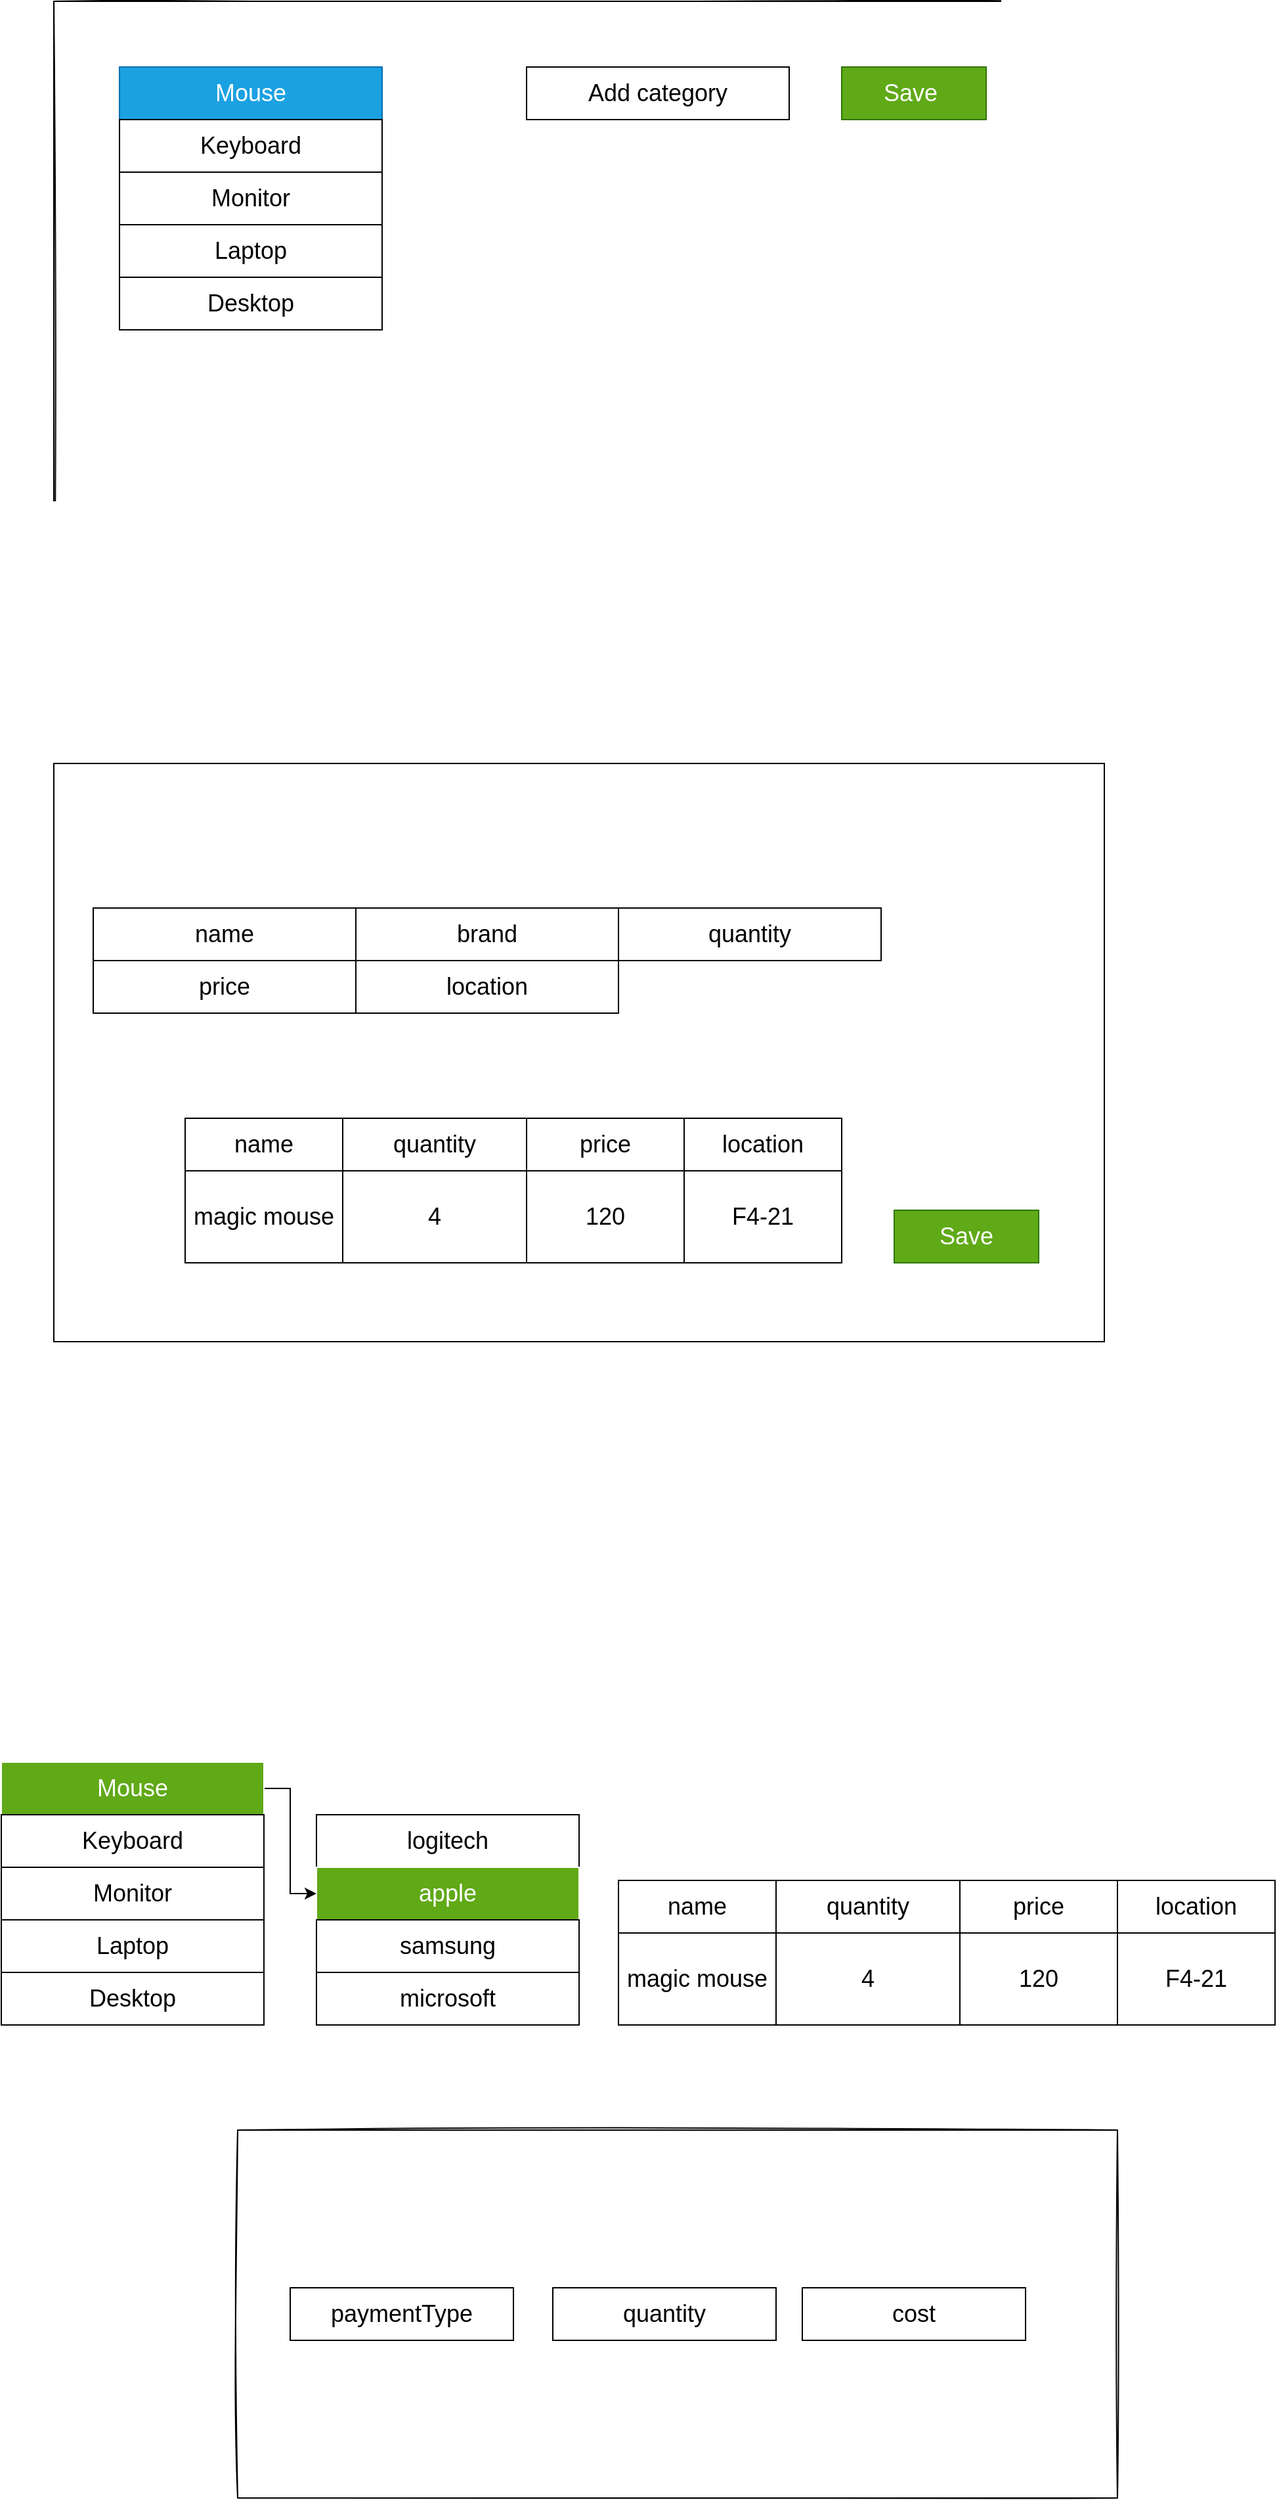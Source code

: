 <mxfile pages="2">
    <diagram id="a7mmYTxC5d87JoJj9rpy" name="Page-1">
        <mxGraphModel dx="1778" dy="1504" grid="1" gridSize="10" guides="1" tooltips="1" connect="1" arrows="1" fold="1" page="0" pageScale="1" pageWidth="850" pageHeight="1100" math="0" shadow="0">
            <root>
                <mxCell id="-1W4qPaMkkJz1EbxG2FB-0"/>
                <mxCell id="-1W4qPaMkkJz1EbxG2FB-1" parent="-1W4qPaMkkJz1EbxG2FB-0"/>
                <mxCell id="G8z4CCHTlaPzUtSR3vQa-8" value="&lt;span style=&quot;color: rgba(0 , 0 , 0 , 0) ; font-family: monospace ; font-size: 0px&quot;&gt;ww&lt;/span&gt;" style="rounded=0;whiteSpace=wrap;html=1;fontSize=18;sketch=1;" parent="-1W4qPaMkkJz1EbxG2FB-1" vertex="1">
                    <mxGeometry x="-280" y="-700" width="800" height="500" as="geometry"/>
                </mxCell>
                <mxCell id="G8z4CCHTlaPzUtSR3vQa-10" value="&lt;font style=&quot;font-size: 18px&quot;&gt;Add category&lt;/font&gt;" style="rounded=0;whiteSpace=wrap;html=1;" parent="-1W4qPaMkkJz1EbxG2FB-1" vertex="1">
                    <mxGeometry x="80" y="-650" width="200" height="40" as="geometry"/>
                </mxCell>
                <mxCell id="G8z4CCHTlaPzUtSR3vQa-11" value="&lt;font style=&quot;font-size: 18px&quot;&gt;Save&amp;nbsp;&lt;/font&gt;" style="rounded=0;whiteSpace=wrap;html=1;fillColor=#60a917;fontColor=#ffffff;strokeColor=#2D7600;" parent="-1W4qPaMkkJz1EbxG2FB-1" vertex="1">
                    <mxGeometry x="320" y="-650" width="110" height="40" as="geometry"/>
                </mxCell>
                <mxCell id="G8z4CCHTlaPzUtSR3vQa-12" value="&lt;span style=&quot;font-size: 18px&quot;&gt;Mouse&lt;/span&gt;" style="rounded=0;whiteSpace=wrap;html=1;fillColor=#1ba1e2;fontColor=#ffffff;strokeColor=#006EAF;" parent="-1W4qPaMkkJz1EbxG2FB-1" vertex="1">
                    <mxGeometry x="-230" y="-650" width="200" height="40" as="geometry"/>
                </mxCell>
                <mxCell id="G8z4CCHTlaPzUtSR3vQa-13" value="&lt;span style=&quot;font-size: 18px&quot;&gt;Keyboard&lt;/span&gt;" style="rounded=0;whiteSpace=wrap;html=1;" parent="-1W4qPaMkkJz1EbxG2FB-1" vertex="1">
                    <mxGeometry x="-230" y="-610" width="200" height="40" as="geometry"/>
                </mxCell>
                <mxCell id="G8z4CCHTlaPzUtSR3vQa-14" value="&lt;span style=&quot;font-size: 18px&quot;&gt;Monitor&lt;/span&gt;" style="rounded=0;whiteSpace=wrap;html=1;" parent="-1W4qPaMkkJz1EbxG2FB-1" vertex="1">
                    <mxGeometry x="-230" y="-570" width="200" height="40" as="geometry"/>
                </mxCell>
                <mxCell id="G8z4CCHTlaPzUtSR3vQa-15" value="&lt;span style=&quot;font-size: 18px&quot;&gt;Laptop&lt;/span&gt;" style="rounded=0;whiteSpace=wrap;html=1;" parent="-1W4qPaMkkJz1EbxG2FB-1" vertex="1">
                    <mxGeometry x="-230" y="-530" width="200" height="40" as="geometry"/>
                </mxCell>
                <mxCell id="G8z4CCHTlaPzUtSR3vQa-16" value="&lt;span style=&quot;font-size: 18px&quot;&gt;Desktop&lt;/span&gt;" style="rounded=0;whiteSpace=wrap;html=1;" parent="-1W4qPaMkkJz1EbxG2FB-1" vertex="1">
                    <mxGeometry x="-230" y="-490" width="200" height="40" as="geometry"/>
                </mxCell>
                <mxCell id="G8z4CCHTlaPzUtSR3vQa-17" value="&lt;span style=&quot;color: rgba(0 , 0 , 0 , 0) ; font-family: monospace ; font-size: 0px&quot;&gt;%3CmxGraphModel%3E%3Croot%3E%3CmxCell%20id%3D%220%22%2F%3E%3CmxCell%20id%3D%221%22%20parent%3D%220%22%2F%3E%3CmxCell%20id%3D%222%22%20value%3D%22%26lt%3Bfont%20style%3D%26quot%3Bfont-size%3A%2018px%26quot%3B%26gt%3BAdd%20category%26lt%3B%2Ffont%26gt%3B%22%20style%3D%22rounded%3D0%3BwhiteSpace%3Dwrap%3Bhtml%3D1%3B%22%20vertex%3D%221%22%20parent%3D%221%22%3E%3CmxGeometry%20x%3D%22-40%22%20y%3D%22-600%22%20width%3D%22200%22%20height%3D%2240%22%20as%3D%22geometry%22%2F%3E%3C%2FmxCell%3E%3CmxCell%20id%3D%223%22%20value%3D%22%26lt%3Bfont%20style%3D%26quot%3Bfont-size%3A%2018px%26quot%3B%26gt%3BAdd%26amp%3Bnbsp%3B%26lt%3B%2Ffont%26gt%3B%22%20style%3D%22rounded%3D0%3BwhiteSpace%3Dwrap%3Bhtml%3D1%3BfillColor%3D%2360a917%3BfontColor%3D%23ffffff%3BstrokeColor%3D%232D7600%3B%22%20vertex%3D%221%22%20parent%3D%221%22%3E%3CmxGeometry%20x%3D%22240%22%20y%3D%22-600%22%20width%3D%22110%22%20height%3D%2240%22%20as%3D%22geometry%22%2F%3E%3C%2FmxCell%3E%3CmxCell%20id%3D%224%22%20value%3D%22%26lt%3Bspan%20style%3D%26quot%3Bfont-size%3A%2018px%26quot%3B%26gt%3BMouse%26lt%3B%2Fspan%26gt%3B%22%20style%3D%22rounded%3D0%3BwhiteSpace%3Dwrap%3Bhtml%3D1%3B%22%20vertex%3D%221%22%20parent%3D%221%22%3E%3CmxGeometry%20x%3D%22-400%22%20y%3D%22-600%22%20width%3D%22200%22%20height%3D%2240%22%20as%3D%22geometry%22%2F%3E%3C%2FmxCell%3E%3CmxCell%20id%3D%225%22%20value%3D%22%26lt%3Bspan%20style%3D%26quot%3Bfont-size%3A%2018px%26quot%3B%26gt%3BKeyboard%26lt%3B%2Fspan%26gt%3B%22%20style%3D%22rounded%3D0%3BwhiteSpace%3Dwrap%3Bhtml%3D1%3B%22%20vertex%3D%221%22%20parent%3D%221%22%3E%3CmxGeometry%20x%3D%22-400%22%20y%3D%22-560%22%20width%3D%22200%22%20height%3D%2240%22%20as%3D%22geometry%22%2F%3E%3C%2FmxCell%3E%3CmxCell%20id%3D%226%22%20value%3D%22%26lt%3Bspan%20style%3D%26quot%3Bfont-size%3A%2018px%26quot%3B%26gt%3BMonitor%26lt%3B%2Fspan%26gt%3B%22%20style%3D%22rounded%3D0%3BwhiteSpace%3Dwrap%3Bhtml%3D1%3B%22%20vertex%3D%221%22%20parent%3D%221%22%3E%3CmxGeometry%20x%3D%22-400%22%20y%3D%22-520%22%20width%3D%22200%22%20height%3D%2240%22%20as%3D%22geometry%22%2F%3E%3C%2FmxCell%3E%3CmxCell%20id%3D%227%22%20value%3D%22%26lt%3Bspan%20style%3D%26quot%3Bfont-size%3A%2018px%26quot%3B%26gt%3BLaptop%26lt%3B%2Fspan%26gt%3B%22%20style%3D%22rounded%3D0%3BwhiteSpace%3Dwrap%3Bhtml%3D1%3B%22%20vertex%3D%221%22%20parent%3D%221%22%3E%3CmxGeometry%20x%3D%22-400%22%20y%3D%22-480%22%20width%3D%22200%22%20height%3D%2240%22%20as%3D%22geometry%22%2F%3E%3C%2FmxCell%3E%3CmxCell%20id%3D%228%22%20value%3D%22%26lt%3Bspan%20style%3D%26quot%3Bfont-size%3A%2018px%26quot%3B%26gt%3BDesktop%26lt%3B%2Fspan%26gt%3B%22%20style%3D%22rounded%3D0%3BwhiteSpace%3Dwrap%3Bhtml%3D1%3B%22%20vertex%3D%221%22%20parent%3D%221%22%3E%3CmxGeometry%20x%3D%22-400%22%20y%3D%22-440%22%20width%3D%22200%22%20height%3D%2240%22%20as%3D%22geometry%22%2F%3E%3C%2FmxCell%3E%3C%2Froot%3E%3C%2FmxGraphModel%3E&lt;/span&gt;" style="rounded=0;whiteSpace=wrap;html=1;fontSize=18;" parent="-1W4qPaMkkJz1EbxG2FB-1" vertex="1">
                    <mxGeometry x="-280" y="-120" width="800" height="440" as="geometry"/>
                </mxCell>
                <mxCell id="G8z4CCHTlaPzUtSR3vQa-36" value="&lt;span style=&quot;font-size: 18px&quot;&gt;name&lt;/span&gt;" style="rounded=0;whiteSpace=wrap;html=1;" parent="-1W4qPaMkkJz1EbxG2FB-1" vertex="1">
                    <mxGeometry x="-250" y="-10" width="200" height="40" as="geometry"/>
                </mxCell>
                <mxCell id="G8z4CCHTlaPzUtSR3vQa-37" value="&lt;span style=&quot;font-size: 18px&quot;&gt;brand&lt;/span&gt;" style="rounded=0;whiteSpace=wrap;html=1;" parent="-1W4qPaMkkJz1EbxG2FB-1" vertex="1">
                    <mxGeometry x="-50" y="-10" width="200" height="40" as="geometry"/>
                </mxCell>
                <mxCell id="G8z4CCHTlaPzUtSR3vQa-38" value="&lt;span style=&quot;font-size: 18px&quot;&gt;price&lt;/span&gt;" style="rounded=0;whiteSpace=wrap;html=1;" parent="-1W4qPaMkkJz1EbxG2FB-1" vertex="1">
                    <mxGeometry x="-250" y="30" width="200" height="40" as="geometry"/>
                </mxCell>
                <mxCell id="G8z4CCHTlaPzUtSR3vQa-39" value="&lt;span style=&quot;font-size: 18px&quot;&gt;location&lt;/span&gt;" style="rounded=0;whiteSpace=wrap;html=1;" parent="-1W4qPaMkkJz1EbxG2FB-1" vertex="1">
                    <mxGeometry x="-50" y="30" width="200" height="40" as="geometry"/>
                </mxCell>
                <mxCell id="G8z4CCHTlaPzUtSR3vQa-40" value="&lt;span style=&quot;font-size: 18px&quot;&gt;quantity&lt;/span&gt;" style="rounded=0;whiteSpace=wrap;html=1;" parent="-1W4qPaMkkJz1EbxG2FB-1" vertex="1">
                    <mxGeometry x="150" y="-10" width="200" height="40" as="geometry"/>
                </mxCell>
                <mxCell id="G8z4CCHTlaPzUtSR3vQa-41" value="&lt;span style=&quot;font-size: 18px&quot;&gt;Save&lt;/span&gt;" style="rounded=0;whiteSpace=wrap;html=1;fillColor=#60a917;fontColor=#ffffff;strokeColor=#2D7600;" parent="-1W4qPaMkkJz1EbxG2FB-1" vertex="1">
                    <mxGeometry x="360" y="220" width="110" height="40" as="geometry"/>
                </mxCell>
                <mxCell id="G8z4CCHTlaPzUtSR3vQa-42" value="&lt;font color=&quot;rgba(0, 0, 0, 0)&quot; face=&quot;monospace&quot;&gt;&lt;span style=&quot;font-size: 0px&quot;&gt;ddddd&lt;/span&gt;&lt;/font&gt;" style="rounded=0;whiteSpace=wrap;html=1;fontSize=18;sketch=1;" parent="-1W4qPaMkkJz1EbxG2FB-1" vertex="1">
                    <mxGeometry x="-140" y="920" width="670" height="280" as="geometry"/>
                </mxCell>
                <mxCell id="G8z4CCHTlaPzUtSR3vQa-51" value="&lt;span style=&quot;font-size: 18px&quot;&gt;logitech&lt;/span&gt;" style="rounded=0;whiteSpace=wrap;html=1;" parent="-1W4qPaMkkJz1EbxG2FB-1" vertex="1">
                    <mxGeometry x="-80" y="680" width="200" height="40" as="geometry"/>
                </mxCell>
                <mxCell id="G8z4CCHTlaPzUtSR3vQa-52" value="&lt;span style=&quot;font-size: 18px&quot;&gt;apple&lt;/span&gt;" style="rounded=0;whiteSpace=wrap;html=1;fillColor=#60a917;fontColor=#ffffff;strokeColor=#FFFFFF;" parent="-1W4qPaMkkJz1EbxG2FB-1" vertex="1">
                    <mxGeometry x="-80" y="720" width="200" height="40" as="geometry"/>
                </mxCell>
                <mxCell id="G8z4CCHTlaPzUtSR3vQa-53" value="&lt;span style=&quot;font-size: 18px&quot;&gt;samsung&lt;/span&gt;" style="rounded=0;whiteSpace=wrap;html=1;" parent="-1W4qPaMkkJz1EbxG2FB-1" vertex="1">
                    <mxGeometry x="-80" y="760" width="200" height="40" as="geometry"/>
                </mxCell>
                <mxCell id="G8z4CCHTlaPzUtSR3vQa-54" value="&lt;span style=&quot;font-size: 18px&quot;&gt;microsoft&lt;/span&gt;" style="rounded=0;whiteSpace=wrap;html=1;" parent="-1W4qPaMkkJz1EbxG2FB-1" vertex="1">
                    <mxGeometry x="-80" y="800" width="200" height="40" as="geometry"/>
                </mxCell>
                <mxCell id="G8z4CCHTlaPzUtSR3vQa-55" value="&lt;span style=&quot;font-size: 18px&quot;&gt;name&lt;/span&gt;" style="rounded=0;whiteSpace=wrap;html=1;" parent="-1W4qPaMkkJz1EbxG2FB-1" vertex="1">
                    <mxGeometry x="150" y="730" width="120" height="40" as="geometry"/>
                </mxCell>
                <mxCell id="G8z4CCHTlaPzUtSR3vQa-56" value="&lt;span style=&quot;font-size: 18px&quot;&gt;quantity&lt;/span&gt;" style="rounded=0;whiteSpace=wrap;html=1;" parent="-1W4qPaMkkJz1EbxG2FB-1" vertex="1">
                    <mxGeometry x="270" y="730" width="140" height="40" as="geometry"/>
                </mxCell>
                <mxCell id="G8z4CCHTlaPzUtSR3vQa-57" value="&lt;span style=&quot;font-size: 18px&quot;&gt;location&lt;/span&gt;" style="rounded=0;whiteSpace=wrap;html=1;" parent="-1W4qPaMkkJz1EbxG2FB-1" vertex="1">
                    <mxGeometry x="530" y="730" width="120" height="40" as="geometry"/>
                </mxCell>
                <mxCell id="G8z4CCHTlaPzUtSR3vQa-58" value="&lt;span style=&quot;font-size: 18px&quot;&gt;price&lt;/span&gt;" style="rounded=0;whiteSpace=wrap;html=1;" parent="-1W4qPaMkkJz1EbxG2FB-1" vertex="1">
                    <mxGeometry x="410" y="730" width="120" height="40" as="geometry"/>
                </mxCell>
                <mxCell id="G8z4CCHTlaPzUtSR3vQa-59" value="&lt;span style=&quot;font-size: 18px&quot;&gt;magic mouse&lt;/span&gt;" style="rounded=0;whiteSpace=wrap;html=1;" parent="-1W4qPaMkkJz1EbxG2FB-1" vertex="1">
                    <mxGeometry x="150" y="770" width="120" height="70" as="geometry"/>
                </mxCell>
                <mxCell id="G8z4CCHTlaPzUtSR3vQa-60" value="&lt;span style=&quot;font-size: 18px&quot;&gt;4&lt;/span&gt;" style="rounded=0;whiteSpace=wrap;html=1;" parent="-1W4qPaMkkJz1EbxG2FB-1" vertex="1">
                    <mxGeometry x="270" y="770" width="140" height="70" as="geometry"/>
                </mxCell>
                <mxCell id="G8z4CCHTlaPzUtSR3vQa-61" value="&lt;span style=&quot;font-size: 18px&quot;&gt;F4-21&lt;/span&gt;" style="rounded=0;whiteSpace=wrap;html=1;" parent="-1W4qPaMkkJz1EbxG2FB-1" vertex="1">
                    <mxGeometry x="530" y="770" width="120" height="70" as="geometry"/>
                </mxCell>
                <mxCell id="G8z4CCHTlaPzUtSR3vQa-62" value="&lt;span style=&quot;font-size: 18px&quot;&gt;120&lt;/span&gt;" style="rounded=0;whiteSpace=wrap;html=1;" parent="-1W4qPaMkkJz1EbxG2FB-1" vertex="1">
                    <mxGeometry x="410" y="770" width="120" height="70" as="geometry"/>
                </mxCell>
                <mxCell id="7" value="" style="edgeStyle=orthogonalEdgeStyle;rounded=0;html=1;entryX=0;entryY=0.5;entryDx=0;entryDy=0;" parent="-1W4qPaMkkJz1EbxG2FB-1" source="0" target="G8z4CCHTlaPzUtSR3vQa-52" edge="1">
                    <mxGeometry relative="1" as="geometry"/>
                </mxCell>
                <mxCell id="0" value="&lt;span style=&quot;font-size: 18px&quot;&gt;Mouse&lt;/span&gt;" style="rounded=0;whiteSpace=wrap;html=1;fillColor=#60a917;fontColor=#ffffff;strokeColor=#FFFFFF;" parent="-1W4qPaMkkJz1EbxG2FB-1" vertex="1">
                    <mxGeometry x="-320" y="640" width="200" height="40" as="geometry"/>
                </mxCell>
                <mxCell id="1" value="&lt;span style=&quot;font-size: 18px&quot;&gt;Keyboard&lt;/span&gt;" style="rounded=0;whiteSpace=wrap;html=1;" parent="-1W4qPaMkkJz1EbxG2FB-1" vertex="1">
                    <mxGeometry x="-320" y="680" width="200" height="40" as="geometry"/>
                </mxCell>
                <mxCell id="2" value="&lt;span style=&quot;font-size: 18px&quot;&gt;Monitor&lt;/span&gt;" style="rounded=0;whiteSpace=wrap;html=1;" parent="-1W4qPaMkkJz1EbxG2FB-1" vertex="1">
                    <mxGeometry x="-320" y="720" width="200" height="40" as="geometry"/>
                </mxCell>
                <mxCell id="3" value="&lt;span style=&quot;font-size: 18px&quot;&gt;Laptop&lt;/span&gt;" style="rounded=0;whiteSpace=wrap;html=1;" parent="-1W4qPaMkkJz1EbxG2FB-1" vertex="1">
                    <mxGeometry x="-320" y="760" width="200" height="40" as="geometry"/>
                </mxCell>
                <mxCell id="4" value="&lt;span style=&quot;font-size: 18px&quot;&gt;Desktop&lt;/span&gt;" style="rounded=0;whiteSpace=wrap;html=1;" parent="-1W4qPaMkkJz1EbxG2FB-1" vertex="1">
                    <mxGeometry x="-320" y="800" width="200" height="40" as="geometry"/>
                </mxCell>
                <mxCell id="8" value="&lt;font style=&quot;font-size: 18px&quot;&gt;paymentType&lt;/font&gt;" style="rounded=0;whiteSpace=wrap;html=1;" parent="-1W4qPaMkkJz1EbxG2FB-1" vertex="1">
                    <mxGeometry x="-100" y="1040" width="170" height="40" as="geometry"/>
                </mxCell>
                <mxCell id="10" value="&lt;span style=&quot;font-size: 18px&quot;&gt;quantity&lt;/span&gt;" style="rounded=0;whiteSpace=wrap;html=1;" parent="-1W4qPaMkkJz1EbxG2FB-1" vertex="1">
                    <mxGeometry x="100" y="1040" width="170" height="40" as="geometry"/>
                </mxCell>
                <mxCell id="11" value="&lt;span style=&quot;font-size: 18px&quot;&gt;cost&lt;/span&gt;" style="rounded=0;whiteSpace=wrap;html=1;" parent="-1W4qPaMkkJz1EbxG2FB-1" vertex="1">
                    <mxGeometry x="290" y="1040" width="170" height="40" as="geometry"/>
                </mxCell>
                <mxCell id="12" value="&lt;span style=&quot;font-size: 18px&quot;&gt;name&lt;/span&gt;" style="rounded=0;whiteSpace=wrap;html=1;" vertex="1" parent="-1W4qPaMkkJz1EbxG2FB-1">
                    <mxGeometry x="-180" y="150" width="120" height="40" as="geometry"/>
                </mxCell>
                <mxCell id="13" value="&lt;span style=&quot;font-size: 18px&quot;&gt;quantity&lt;/span&gt;" style="rounded=0;whiteSpace=wrap;html=1;" vertex="1" parent="-1W4qPaMkkJz1EbxG2FB-1">
                    <mxGeometry x="-60" y="150" width="140" height="40" as="geometry"/>
                </mxCell>
                <mxCell id="14" value="&lt;span style=&quot;font-size: 18px&quot;&gt;location&lt;/span&gt;" style="rounded=0;whiteSpace=wrap;html=1;" vertex="1" parent="-1W4qPaMkkJz1EbxG2FB-1">
                    <mxGeometry x="200" y="150" width="120" height="40" as="geometry"/>
                </mxCell>
                <mxCell id="15" value="&lt;span style=&quot;font-size: 18px&quot;&gt;price&lt;/span&gt;" style="rounded=0;whiteSpace=wrap;html=1;" vertex="1" parent="-1W4qPaMkkJz1EbxG2FB-1">
                    <mxGeometry x="80" y="150" width="120" height="40" as="geometry"/>
                </mxCell>
                <mxCell id="16" value="&lt;span style=&quot;font-size: 18px&quot;&gt;magic mouse&lt;/span&gt;" style="rounded=0;whiteSpace=wrap;html=1;" vertex="1" parent="-1W4qPaMkkJz1EbxG2FB-1">
                    <mxGeometry x="-180" y="190" width="120" height="70" as="geometry"/>
                </mxCell>
                <mxCell id="17" value="&lt;span style=&quot;font-size: 18px&quot;&gt;4&lt;/span&gt;" style="rounded=0;whiteSpace=wrap;html=1;" vertex="1" parent="-1W4qPaMkkJz1EbxG2FB-1">
                    <mxGeometry x="-60" y="190" width="140" height="70" as="geometry"/>
                </mxCell>
                <mxCell id="18" value="&lt;span style=&quot;font-size: 18px&quot;&gt;F4-21&lt;/span&gt;" style="rounded=0;whiteSpace=wrap;html=1;" vertex="1" parent="-1W4qPaMkkJz1EbxG2FB-1">
                    <mxGeometry x="200" y="190" width="120" height="70" as="geometry"/>
                </mxCell>
                <mxCell id="19" value="&lt;span style=&quot;font-size: 18px&quot;&gt;120&lt;/span&gt;" style="rounded=0;whiteSpace=wrap;html=1;" vertex="1" parent="-1W4qPaMkkJz1EbxG2FB-1">
                    <mxGeometry x="80" y="190" width="120" height="70" as="geometry"/>
                </mxCell>
            </root>
        </mxGraphModel>
    </diagram>
</mxfile>